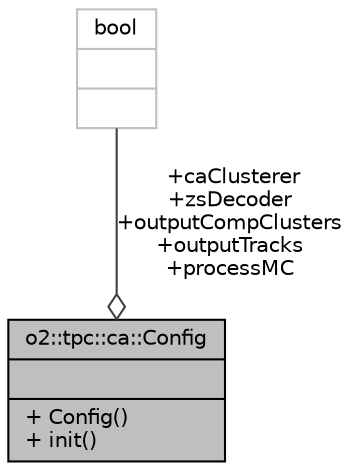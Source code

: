 digraph "o2::tpc::ca::Config"
{
 // INTERACTIVE_SVG=YES
  bgcolor="transparent";
  edge [fontname="Helvetica",fontsize="10",labelfontname="Helvetica",labelfontsize="10"];
  node [fontname="Helvetica",fontsize="10",shape=record];
  Node1 [label="{o2::tpc::ca::Config\n||+ Config()\l+ init()\l}",height=0.2,width=0.4,color="black", fillcolor="grey75", style="filled", fontcolor="black"];
  Node2 -> Node1 [color="grey25",fontsize="10",style="solid",label=" +caClusterer\n+zsDecoder\n+outputCompClusters\n+outputTracks\n+processMC" ,arrowhead="odiamond",fontname="Helvetica"];
  Node2 [label="{bool\n||}",height=0.2,width=0.4,color="grey75"];
}
